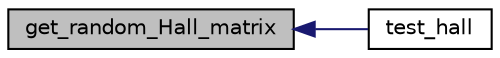 digraph "get_random_Hall_matrix"
{
  edge [fontname="Helvetica",fontsize="10",labelfontname="Helvetica",labelfontsize="10"];
  node [fontname="Helvetica",fontsize="10",shape=record];
  rankdir="LR";
  Node106 [label="get_random_Hall_matrix",height=0.2,width=0.4,color="black", fillcolor="grey75", style="filled", fontcolor="black"];
  Node106 -> Node107 [dir="back",color="midnightblue",fontsize="10",style="solid",fontname="Helvetica"];
  Node107 [label="test_hall",height=0.2,width=0.4,color="black", fillcolor="white", style="filled",URL="$d5/d3f/test_8_c.html#a757609870ae7ab0f1d0073415822d19f"];
}
